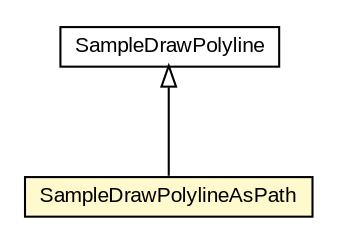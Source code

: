#!/usr/local/bin/dot
#
# Class diagram 
# Generated by UMLGraph version R5_6-24-gf6e263 (http://www.umlgraph.org/)
#

digraph G {
	edge [fontname="arial",fontsize=10,labelfontname="arial",labelfontsize=10];
	node [fontname="arial",fontsize=10,shape=plaintext];
	nodesep=0.25;
	ranksep=0.5;
	// org.osmdroid.samplefragments.drawing.SampleDrawPolyline
	c259910 [label=<<table title="org.osmdroid.samplefragments.drawing.SampleDrawPolyline" border="0" cellborder="1" cellspacing="0" cellpadding="2" port="p" href="./SampleDrawPolyline.html">
		<tr><td><table border="0" cellspacing="0" cellpadding="1">
<tr><td align="center" balign="center"> SampleDrawPolyline </td></tr>
		</table></td></tr>
		</table>>, URL="./SampleDrawPolyline.html", fontname="arial", fontcolor="black", fontsize=10.0];
	// org.osmdroid.samplefragments.drawing.SampleDrawPolylineAsPath
	c259911 [label=<<table title="org.osmdroid.samplefragments.drawing.SampleDrawPolylineAsPath" border="0" cellborder="1" cellspacing="0" cellpadding="2" port="p" bgcolor="lemonChiffon" href="./SampleDrawPolylineAsPath.html">
		<tr><td><table border="0" cellspacing="0" cellpadding="1">
<tr><td align="center" balign="center"> SampleDrawPolylineAsPath </td></tr>
		</table></td></tr>
		</table>>, URL="./SampleDrawPolylineAsPath.html", fontname="arial", fontcolor="black", fontsize=10.0];
	//org.osmdroid.samplefragments.drawing.SampleDrawPolylineAsPath extends org.osmdroid.samplefragments.drawing.SampleDrawPolyline
	c259910:p -> c259911:p [dir=back,arrowtail=empty];
}

